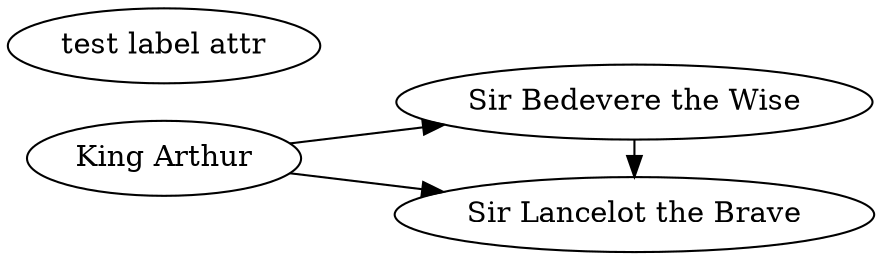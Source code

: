// The Round Table
digraph dot_test {
	rankdir=LR
	A [label="King Arthur"]
	B [label="Sir Bedevere the Wise"]
	L [label="Sir Lancelot the Brave"]
	A -> B
	A -> L
	B -> L [constraint=false]
	C [label="test label attr"]
}

